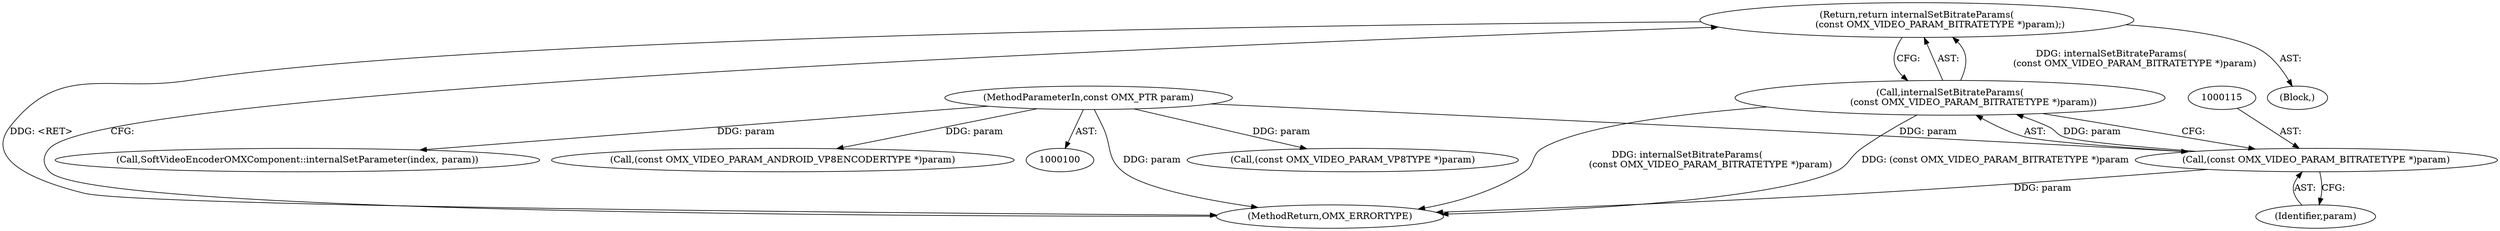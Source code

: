 digraph "1_Android_295c883fe3105b19bcd0f9e07d54c6b589fc5bff_28@del" {
"1000112" [label="(Return,return internalSetBitrateParams(\n                (const OMX_VIDEO_PARAM_BITRATETYPE *)param);)"];
"1000113" [label="(Call,internalSetBitrateParams(\n                (const OMX_VIDEO_PARAM_BITRATETYPE *)param))"];
"1000114" [label="(Call,(const OMX_VIDEO_PARAM_BITRATETYPE *)param)"];
"1000102" [label="(MethodParameterIn,const OMX_PTR param)"];
"1000102" [label="(MethodParameterIn,const OMX_PTR param)"];
"1000120" [label="(Call,(const OMX_VIDEO_PARAM_VP8TYPE *)param)"];
"1000131" [label="(Call,SoftVideoEncoderOMXComponent::internalSetParameter(index, param))"];
"1000114" [label="(Call,(const OMX_VIDEO_PARAM_BITRATETYPE *)param)"];
"1000126" [label="(Call,(const OMX_VIDEO_PARAM_ANDROID_VP8ENCODERTYPE *)param)"];
"1000134" [label="(MethodReturn,OMX_ERRORTYPE)"];
"1000113" [label="(Call,internalSetBitrateParams(\n                (const OMX_VIDEO_PARAM_BITRATETYPE *)param))"];
"1000110" [label="(Block,)"];
"1000112" [label="(Return,return internalSetBitrateParams(\n                (const OMX_VIDEO_PARAM_BITRATETYPE *)param);)"];
"1000116" [label="(Identifier,param)"];
"1000112" -> "1000110"  [label="AST: "];
"1000112" -> "1000113"  [label="CFG: "];
"1000113" -> "1000112"  [label="AST: "];
"1000134" -> "1000112"  [label="CFG: "];
"1000112" -> "1000134"  [label="DDG: <RET>"];
"1000113" -> "1000112"  [label="DDG: internalSetBitrateParams(\n                (const OMX_VIDEO_PARAM_BITRATETYPE *)param)"];
"1000113" -> "1000114"  [label="CFG: "];
"1000114" -> "1000113"  [label="AST: "];
"1000113" -> "1000134"  [label="DDG: (const OMX_VIDEO_PARAM_BITRATETYPE *)param"];
"1000113" -> "1000134"  [label="DDG: internalSetBitrateParams(\n                (const OMX_VIDEO_PARAM_BITRATETYPE *)param)"];
"1000114" -> "1000113"  [label="DDG: param"];
"1000114" -> "1000116"  [label="CFG: "];
"1000115" -> "1000114"  [label="AST: "];
"1000116" -> "1000114"  [label="AST: "];
"1000114" -> "1000134"  [label="DDG: param"];
"1000102" -> "1000114"  [label="DDG: param"];
"1000102" -> "1000100"  [label="AST: "];
"1000102" -> "1000134"  [label="DDG: param"];
"1000102" -> "1000120"  [label="DDG: param"];
"1000102" -> "1000126"  [label="DDG: param"];
"1000102" -> "1000131"  [label="DDG: param"];
}
